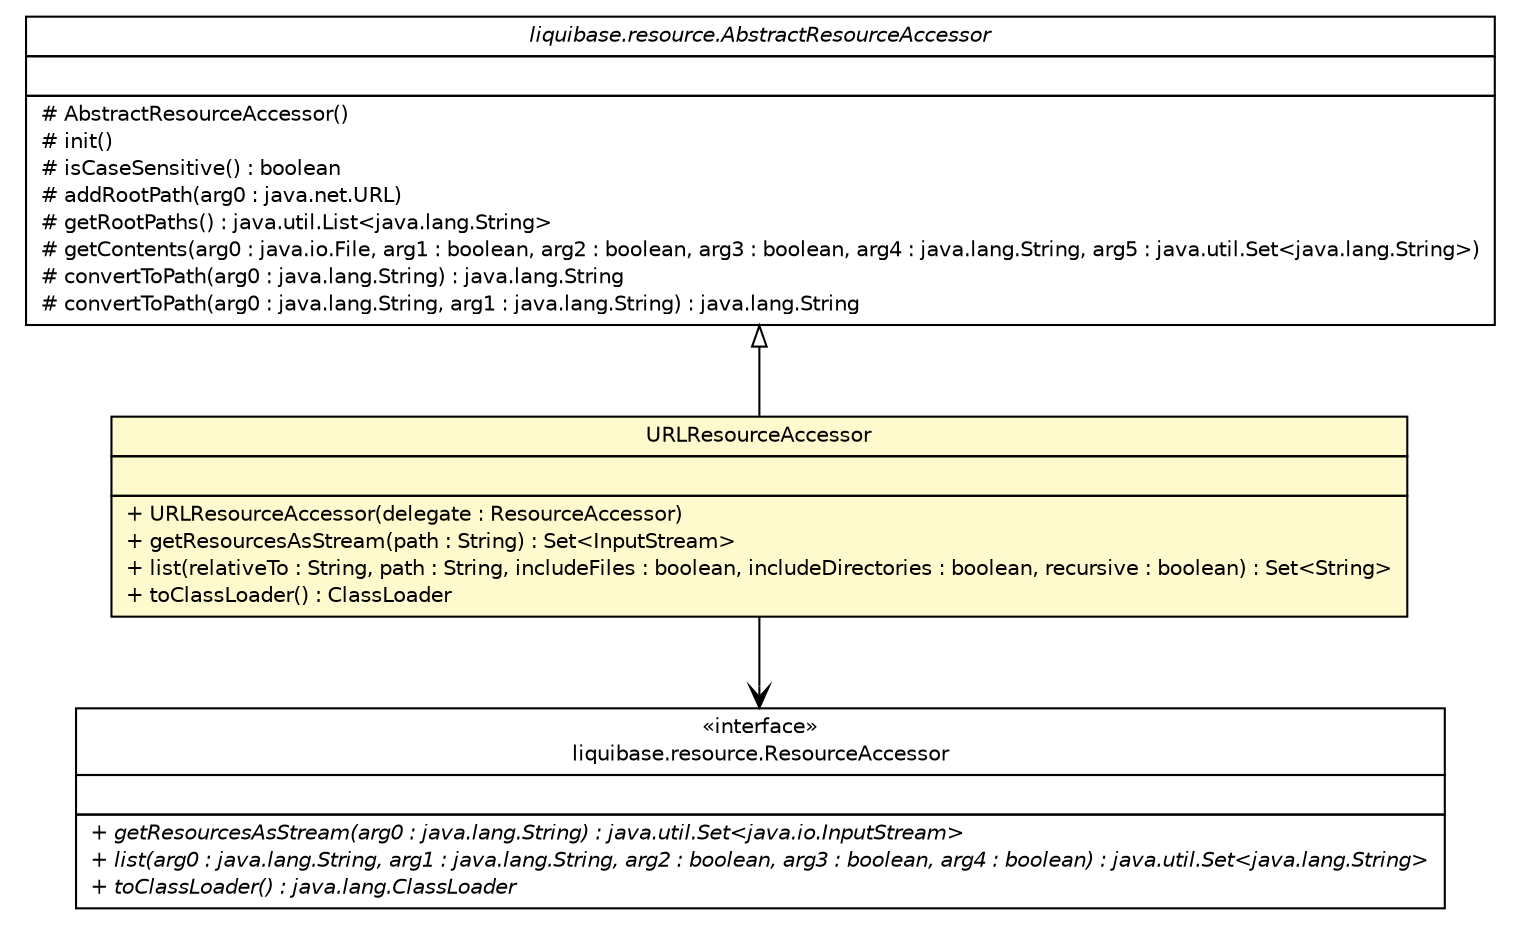 #!/usr/local/bin/dot
#
# Class diagram 
# Generated by UMLGraph version R5_6-24-gf6e263 (http://www.umlgraph.org/)
#

digraph G {
	edge [fontname="Helvetica",fontsize=10,labelfontname="Helvetica",labelfontsize=10];
	node [fontname="Helvetica",fontsize=10,shape=plaintext];
	nodesep=0.25;
	ranksep=0.5;
	// com.edugility.liquibase.URLResourceAccessor
	c4 [label=<<table title="com.edugility.liquibase.URLResourceAccessor" border="0" cellborder="1" cellspacing="0" cellpadding="2" port="p" bgcolor="lemonChiffon" href="./URLResourceAccessor.html">
		<tr><td><table border="0" cellspacing="0" cellpadding="1">
<tr><td align="center" balign="center"> URLResourceAccessor </td></tr>
		</table></td></tr>
		<tr><td><table border="0" cellspacing="0" cellpadding="1">
<tr><td align="left" balign="left">  </td></tr>
		</table></td></tr>
		<tr><td><table border="0" cellspacing="0" cellpadding="1">
<tr><td align="left" balign="left"> + URLResourceAccessor(delegate : ResourceAccessor) </td></tr>
<tr><td align="left" balign="left"> + getResourcesAsStream(path : String) : Set&lt;InputStream&gt; </td></tr>
<tr><td align="left" balign="left"> + list(relativeTo : String, path : String, includeFiles : boolean, includeDirectories : boolean, recursive : boolean) : Set&lt;String&gt; </td></tr>
<tr><td align="left" balign="left"> + toClassLoader() : ClassLoader </td></tr>
		</table></td></tr>
		</table>>, URL="./URLResourceAccessor.html", fontname="Helvetica", fontcolor="black", fontsize=10.0];
	//com.edugility.liquibase.URLResourceAccessor extends liquibase.resource.AbstractResourceAccessor
	c6:p -> c4:p [dir=back,arrowtail=empty];
	// com.edugility.liquibase.URLResourceAccessor NAVASSOC liquibase.resource.ResourceAccessor
	c4:p -> c7:p [taillabel="", label="", headlabel="", fontname="Helvetica", fontcolor="black", fontsize=10.0, color="black", arrowhead=open];
	// liquibase.resource.ResourceAccessor
	c7 [label=<<table title="liquibase.resource.ResourceAccessor" border="0" cellborder="1" cellspacing="0" cellpadding="2" port="p" href="http://www.liquibase.org/javadoc/liquibase/resource/ResourceAccessor.html">
		<tr><td><table border="0" cellspacing="0" cellpadding="1">
<tr><td align="center" balign="center"> &#171;interface&#187; </td></tr>
<tr><td align="center" balign="center"> liquibase.resource.ResourceAccessor </td></tr>
		</table></td></tr>
		<tr><td><table border="0" cellspacing="0" cellpadding="1">
<tr><td align="left" balign="left">  </td></tr>
		</table></td></tr>
		<tr><td><table border="0" cellspacing="0" cellpadding="1">
<tr><td align="left" balign="left"><font face="Helvetica-Oblique" point-size="10.0"> + getResourcesAsStream(arg0 : java.lang.String) : java.util.Set&lt;java.io.InputStream&gt; </font></td></tr>
<tr><td align="left" balign="left"><font face="Helvetica-Oblique" point-size="10.0"> + list(arg0 : java.lang.String, arg1 : java.lang.String, arg2 : boolean, arg3 : boolean, arg4 : boolean) : java.util.Set&lt;java.lang.String&gt; </font></td></tr>
<tr><td align="left" balign="left"><font face="Helvetica-Oblique" point-size="10.0"> + toClassLoader() : java.lang.ClassLoader </font></td></tr>
		</table></td></tr>
		</table>>, URL="http://www.liquibase.org/javadoc/liquibase/resource/ResourceAccessor.html", fontname="Helvetica", fontcolor="black", fontsize=10.0];
	// liquibase.resource.AbstractResourceAccessor
	c6 [label=<<table title="liquibase.resource.AbstractResourceAccessor" border="0" cellborder="1" cellspacing="0" cellpadding="2" port="p" href="http://www.liquibase.org/javadoc/liquibase/resource/AbstractResourceAccessor.html">
		<tr><td><table border="0" cellspacing="0" cellpadding="1">
<tr><td align="center" balign="center"><font face="Helvetica-Oblique"> liquibase.resource.AbstractResourceAccessor </font></td></tr>
		</table></td></tr>
		<tr><td><table border="0" cellspacing="0" cellpadding="1">
<tr><td align="left" balign="left">  </td></tr>
		</table></td></tr>
		<tr><td><table border="0" cellspacing="0" cellpadding="1">
<tr><td align="left" balign="left"> # AbstractResourceAccessor() </td></tr>
<tr><td align="left" balign="left"> # init() </td></tr>
<tr><td align="left" balign="left"> # isCaseSensitive() : boolean </td></tr>
<tr><td align="left" balign="left"> # addRootPath(arg0 : java.net.URL) </td></tr>
<tr><td align="left" balign="left"> # getRootPaths() : java.util.List&lt;java.lang.String&gt; </td></tr>
<tr><td align="left" balign="left"> # getContents(arg0 : java.io.File, arg1 : boolean, arg2 : boolean, arg3 : boolean, arg4 : java.lang.String, arg5 : java.util.Set&lt;java.lang.String&gt;) </td></tr>
<tr><td align="left" balign="left"> # convertToPath(arg0 : java.lang.String) : java.lang.String </td></tr>
<tr><td align="left" balign="left"> # convertToPath(arg0 : java.lang.String, arg1 : java.lang.String) : java.lang.String </td></tr>
		</table></td></tr>
		</table>>, URL="http://www.liquibase.org/javadoc/liquibase/resource/AbstractResourceAccessor.html", fontname="Helvetica", fontcolor="black", fontsize=10.0];
}

